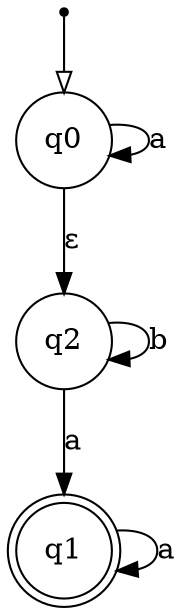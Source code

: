 digraph {
  node [shape=point]; __start;
  node [shape = circle]; q0;
  node [shape = doublecircle]; q1;
  node [shape = circle]; q2;

  __start -> q0 [arrowhead = empty];
  q0 -> q2 [label = "ε"];
  q0 -> q0 [label = "a"];
  q1 -> q1 [label = "a"];
  q2 -> q1 [label = "a"];
  q2 -> q2 [label = "b"];
}